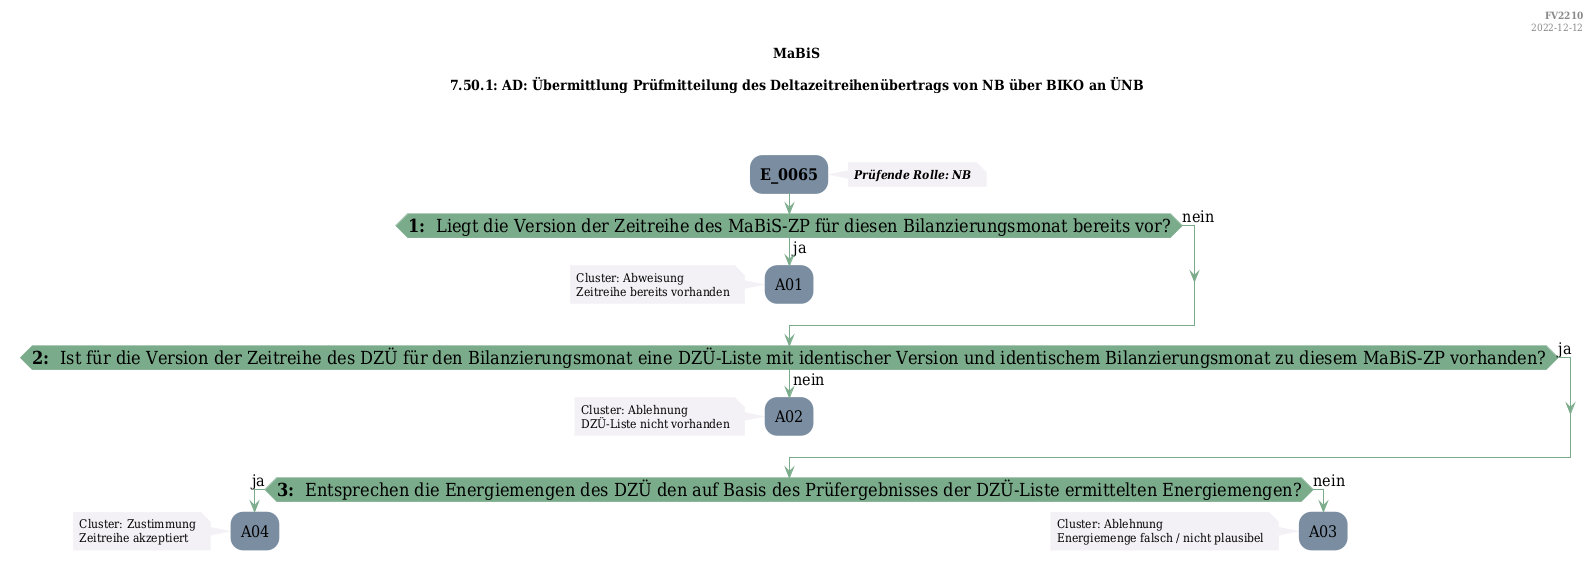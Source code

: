 @startuml
skinparam Shadowing false
skinparam NoteBorderColor #f3f1f6
skinparam NoteBackgroundColor #f3f1f6
skinparam NoteFontSize 12
skinparam ActivityBorderColor none
skinparam ActivityBackgroundColor #7a8da1
skinparam ActivityFontSize 16
skinparam ArrowColor #7aab8a
skinparam ArrowFontSize 16
skinparam ActivityDiamondBackgroundColor #7aab8a
skinparam ActivityDiamondBorderColor #7aab8a
skinparam ActivityDiamondFontSize 18
skinparam defaultFontName DejaVu Serif Condensed
skinparam ActivityEndColor #669580

header
<b>FV2210
2022-12-12
endheader

title
MaBiS

7.50.1: AD: Übermittlung Prüfmitteilung des Deltazeitreihenübertrags von NB über BIKO an ÜNB



end title
:<b>E_0065</b>;
note right
<b><i>Prüfende Rolle: NB
end note

if (<b>1: </b> Liegt die Version der Zeitreihe des MaBiS-ZP für diesen Bilanzierungsmonat bereits vor?) then (ja)
    :A01;
    note left
        Cluster: Abweisung
        Zeitreihe bereits vorhanden
    endnote
    kill;
else (nein)
endif
if (<b>2: </b> Ist für die Version der Zeitreihe des DZÜ für den Bilanzierungsmonat eine DZÜ-Liste mit identischer Version und identischem Bilanzierungsmonat zu diesem MaBiS-ZP vorhanden?) then (ja)
else (nein)
    :A02;
    note left
        Cluster: Ablehnung
        DZÜ-Liste nicht vorhanden
    endnote
    kill;
endif
if (<b>3: </b> Entsprechen die Energiemengen des DZÜ den auf Basis des Prüfergebnisses der DZÜ-Liste ermittelten Energiemengen?) then (ja)
    :A04;
    note left
        Cluster: Zustimmung
        Zeitreihe akzeptiert
    endnote
    kill;
else (nein)
    :A03;
    note left
        Cluster: Ablehnung
        Energiemenge falsch / nicht plausibel
    endnote
    kill;
endif

@enduml
